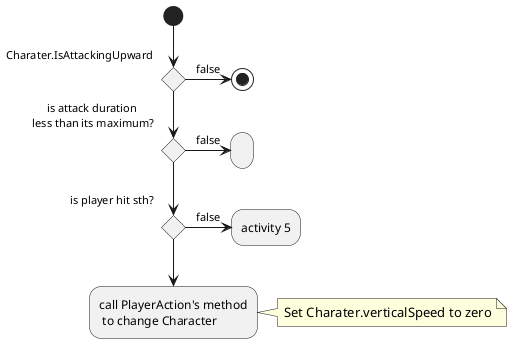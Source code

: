 @startuml
(*) --> if "Charater.IsAttackingUpward" then

  if "is attack duration\n less than its maximum?" then
	-> [false] " "
  else
	if "is player hit sth?" then
	  -> [false] "activity 5"
	else
	  --> "call PlayerAction's method\n to change Character"
   
    note right: Set Charater.verticalSpeed to zero
	endif
  endif
  
else

  ->[false] (*)
  
endif
@enduml